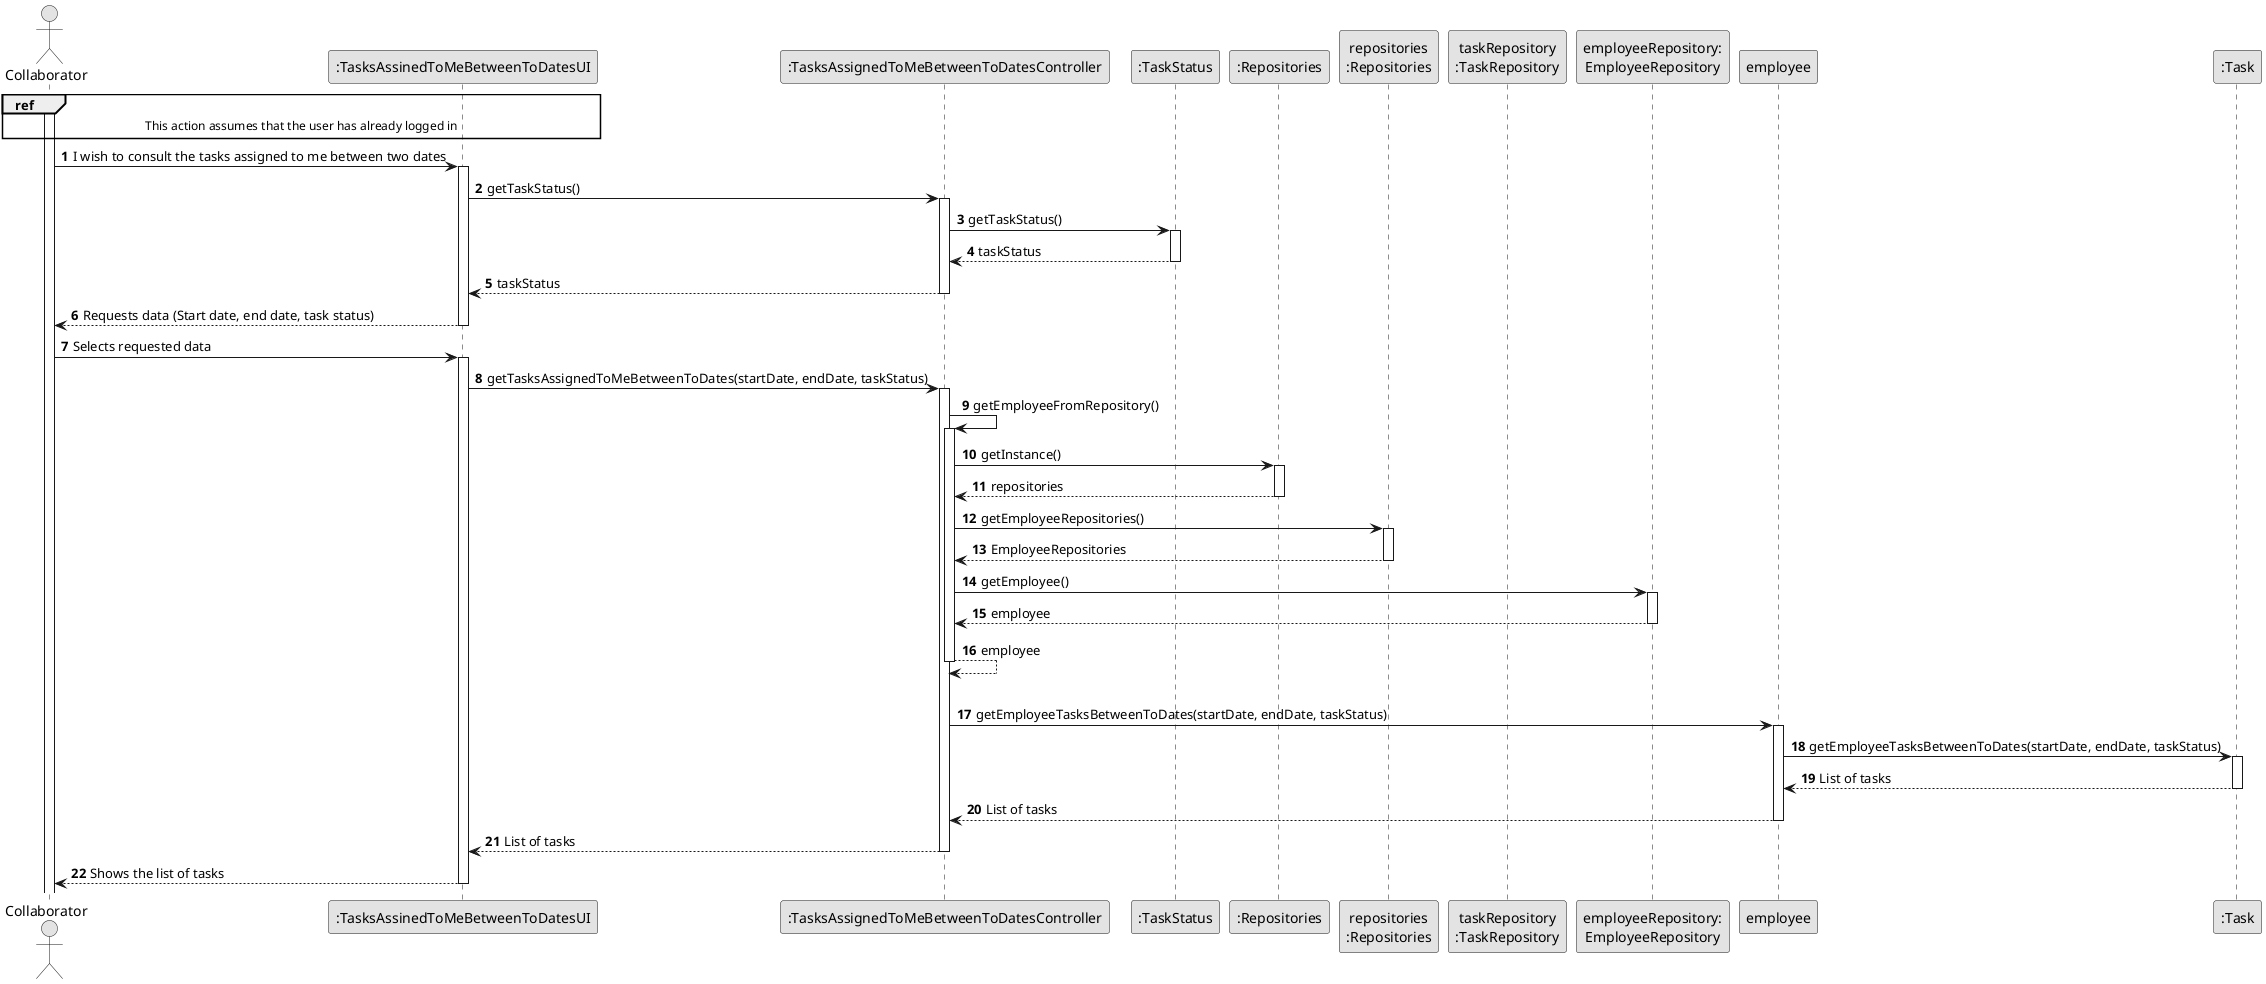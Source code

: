 @startuml
skinparam monochrome true
skinparam packageStyle rectangle
skinparam shadowing false

autonumber

actor "Collaborator" as ACTOR
participant ":TasksAssinedToMeBetweenToDatesUI" as UI
participant ":TasksAssignedToMeBetweenToDatesController" as CTRL
participant ":TaskStatus" as taskStatus
participant ":Repositories" as RepositorySingleton
participant "repositories\n:Repositories" as PLAT

participant "taskRepository\n:TaskRepository" as TaskRepository

participant "employeeRepository:\nEmployeeRepository" as EmployeeRepository
participant "employee" as employee
participant ":Task" as TASK

activate ACTOR

ref over ACTOR, UI: This action assumes that the user has already logged in

ACTOR -> UI: I wish to consult the tasks assigned to me between two dates

activate UI

UI -> CTRL:getTaskStatus()
    activate CTRL
        CTRL -> taskStatus: getTaskStatus()
        activate taskStatus

        taskStatus-->CTRL: taskStatus
        deactivate taskStatus
    CTRL-->UI: taskStatus
    deactivate CTRL

UI --> ACTOR: Requests data (Start date, end date, task status)
deactivate UI

ACTOR -> UI: Selects requested data
activate UI

    UI -> CTRL: getTasksAssignedToMeBetweenToDates(startDate, endDate, taskStatus)


        activate CTRL
        CTRL->CTRL: getEmployeeFromRepository()
                        activate CTRL
                        CTRL -> RepositorySingleton : getInstance()
                        activate RepositorySingleton

                        RepositorySingleton --> CTRL : repositories
                        deactivate RepositorySingleton

                        CTRL -> PLAT : getEmployeeRepositories()
                        activate PLAT


                        PLAT --> CTRL : EmployeeRepositories
                        deactivate PLAT


                        CTRL -> EmployeeRepository: getEmployee()
                        activate EmployeeRepository
                        EmployeeRepository -->CTRL: employee
                        deactivate EmployeeRepository

                    CTRL-->CTRL: employee
                    deactivate CTRL

                    |||




'
'CTRL->CTRL: getEmployeeTasksFromRepository()
'                        activate CTRL
'        CTRL -> RepositorySingleton: getInstance()
'        activate RepositorySingleton
'        RepositorySingleton --> CTRL: repositories
'        deactivate RepositorySingleton
'
'        CTRL -> PLAT: getTaskRepository()
'        activate PLAT
'        PLAT --> CTRL: taskRepository
'        deactivate PLAT
'
'    CTRL -> EmployeeRepository: getEmployeeTasks()
'                            activate EmployeeRepository
'                            EmployeeRepository -->CTRL: tasks
'                            deactivate EmployeeRepository
'
'                        CTRL-->CTRL: tasks
'                        deactivate CTRL






        CTRL -> employee: getEmployeeTasksBetweenToDates(startDate, endDate, taskStatus)
        activate employee


               employee->TASK: getEmployeeTasksBetweenToDates(startDate, endDate, taskStatus)
                activate TASK
                TASK --> employee: List of tasks
                deactivate TASK
'            loop for each task
'                TaskRepository -> TASK: hasStatus(taskStatus)
'                activate TASK
'                TASK --> TaskRepository
'                deactivate TASK
'
'                TaskRepository -> TASK: isBetweenDates(startDate, endDate)
'                activate TASK
'                TASK --> TaskRepository
'                deactivate TASK
'
'                TaskRepository -> TASK: isAssignedToCurrentCollaborator()
'                activate TASK
'                TASK --> TaskRepository
'                deactivate TASK
'            end loop

'            TaskRepository -> TaskRepository: sortTasksByDate()

        employee --> CTRL: List of tasks
        deactivate employee

    CTRL --> UI: List of tasks
    deactivate CTRL

UI --> ACTOR: Shows the list of tasks
deactivate UI

@enduml
